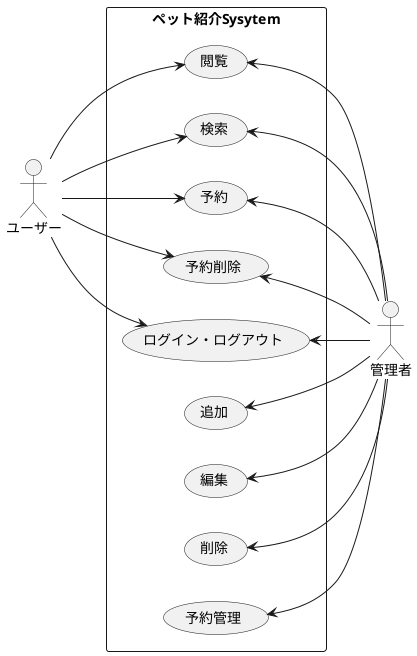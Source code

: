 @startuml
left to right direction
actor ユーザー
actor 管理者

rectangle ペット紹介Sysytem{
	ユーザー --> (閲覧)
	ユーザー --> (検索)
	ユーザー --> (予約)
	ユーザー --> (予約削除)
	ユーザー --> (ログイン・ログアウト)

	(予約)     <--管理者
	(予約削除) <--管理者
	(閲覧)     <--管理者
	(検索)     <--管理者
	(追加)     <--管理者
	(編集)     <--管理者
	(削除)     <--管理者
	(予約管理) <--管理者
	(ログイン・ログアウト)<--管理者
}
@enduml